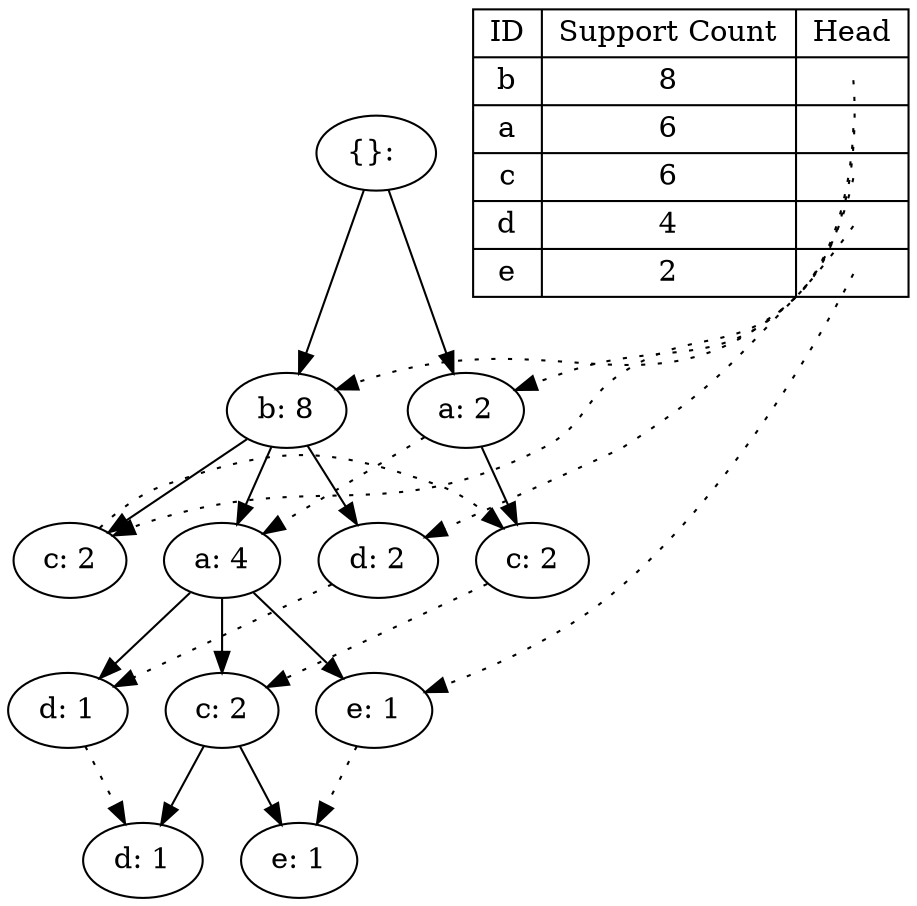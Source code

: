 digraph {
	"{}0" [label="{}: "]
	b0 [label="b: 8"]
	"{}0" -> b0
	a1 [label="a: 2"]
	"{}0" -> a1
	c0 [label="c: 2"]
	b0 -> c0
	a0 [label="a: 4"]
	b0 -> a0
	d1 [label="d: 2"]
	b0 -> d1
	c1 [label="c: 2"]
	a1 -> c1
	d0 [label="d: 1"]
	a0 -> d0
	c2 [label="c: 2"]
	a0 -> c2
	e1 [label="e: 1"]
	a0 -> e1
	e0 [label="e: 1"]
	c2 -> e0
	d2 [label="d: 1"]
	c2 -> d2
	table [label="{ID|b|a|c|d|e}|{Support Count|8|6|6|4|2}|{Head|<b>|<a>|<c>|<d>|<e>}" shape=record]
	edge [constraint=false style=dotted]
	a1 -> a0
	c0 -> c1
	c1 -> c2
	d1 -> d0
	d0 -> d2
	e1 -> e0
	edge [tailclip=false]
	table:<b>:c -> b0
	table:<a>:c -> a1
	table:<c>:c -> c0
	table:<d>:c -> d1
	table:<e>:c -> e1
}